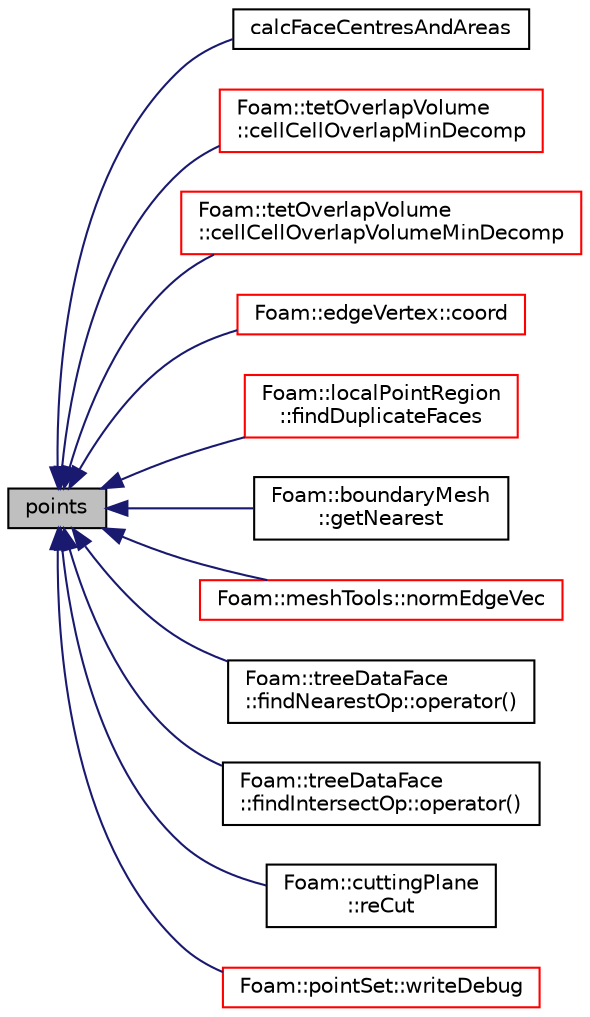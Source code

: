 digraph "points"
{
  bgcolor="transparent";
  edge [fontname="Helvetica",fontsize="10",labelfontname="Helvetica",labelfontsize="10"];
  node [fontname="Helvetica",fontsize="10",shape=record];
  rankdir="LR";
  Node1 [label="points",height=0.2,width=0.4,color="black", fillcolor="grey75", style="filled", fontcolor="black"];
  Node1 -> Node2 [dir="back",color="midnightblue",fontsize="10",style="solid",fontname="Helvetica"];
  Node2 [label="calcFaceCentresAndAreas",height=0.2,width=0.4,color="black",URL="$a01967.html#af5c1e7c6991333d32c7e4170f60ad50f",tooltip="Calculate face centres and areas. "];
  Node1 -> Node3 [dir="back",color="midnightblue",fontsize="10",style="solid",fontname="Helvetica"];
  Node3 [label="Foam::tetOverlapVolume\l::cellCellOverlapMinDecomp",height=0.2,width=0.4,color="red",URL="$a02569.html#ad7d2fcd3e6fe707b574ad52fecb2b319",tooltip="Return true if olverlap volume is greater than threshold. "];
  Node1 -> Node4 [dir="back",color="midnightblue",fontsize="10",style="solid",fontname="Helvetica"];
  Node4 [label="Foam::tetOverlapVolume\l::cellCellOverlapVolumeMinDecomp",height=0.2,width=0.4,color="red",URL="$a02569.html#ac07b93de89840367af8c4144a41b064d",tooltip="Calculates the overlap volume. "];
  Node1 -> Node5 [dir="back",color="midnightblue",fontsize="10",style="solid",fontname="Helvetica"];
  Node5 [label="Foam::edgeVertex::coord",height=0.2,width=0.4,color="red",URL="$a00622.html#a272d10ee27ddbd3a20bccfc71015fb18",tooltip="Return coordinate of cut (uses weight if edgeCut) "];
  Node1 -> Node6 [dir="back",color="midnightblue",fontsize="10",style="solid",fontname="Helvetica"];
  Node6 [label="Foam::localPointRegion\l::findDuplicateFaces",height=0.2,width=0.4,color="red",URL="$a01378.html#a6a37b082fe46b394cc065a8dfa76f62c",tooltip="Helper routine to find baffles (two boundary faces using the. "];
  Node1 -> Node7 [dir="back",color="midnightblue",fontsize="10",style="solid",fontname="Helvetica"];
  Node7 [label="Foam::boundaryMesh\l::getNearest",height=0.2,width=0.4,color="black",URL="$a00151.html#afc0c1d142df9fc42e5efffdf1f144d3a",tooltip="Get bMesh index of nearest face for every boundary face in. "];
  Node1 -> Node8 [dir="back",color="midnightblue",fontsize="10",style="solid",fontname="Helvetica"];
  Node8 [label="Foam::meshTools::normEdgeVec",height=0.2,width=0.4,color="red",URL="$a10780.html#a7fcaaaefc5bc2d460742d9a452091d8b",tooltip="Normalized edge vector. "];
  Node1 -> Node9 [dir="back",color="midnightblue",fontsize="10",style="solid",fontname="Helvetica"];
  Node9 [label="Foam::treeDataFace\l::findNearestOp::operator()",height=0.2,width=0.4,color="black",URL="$a00809.html#a729f81361ac2cf97bbda7e0282e7e8cb"];
  Node1 -> Node10 [dir="back",color="midnightblue",fontsize="10",style="solid",fontname="Helvetica"];
  Node10 [label="Foam::treeDataFace\l::findIntersectOp::operator()",height=0.2,width=0.4,color="black",URL="$a00804.html#a43d47b209c41bbb1717f33bc766cd2c0",tooltip="Calculate intersection of triangle with ray. Sets result. "];
  Node1 -> Node11 [dir="back",color="midnightblue",fontsize="10",style="solid",fontname="Helvetica"];
  Node11 [label="Foam::cuttingPlane\l::reCut",height=0.2,width=0.4,color="black",URL="$a00451.html#afc5a74b0ae963b8d5e674c5e8085a158",tooltip="Recut mesh with existing planeDesc, restricted to a list of cells. "];
  Node1 -> Node12 [dir="back",color="midnightblue",fontsize="10",style="solid",fontname="Helvetica"];
  Node12 [label="Foam::pointSet::writeDebug",height=0.2,width=0.4,color="red",URL="$a01898.html#a2e0459def09f570b9eec9aeabd517d5f",tooltip="Update any stored data for new labels. "];
}
